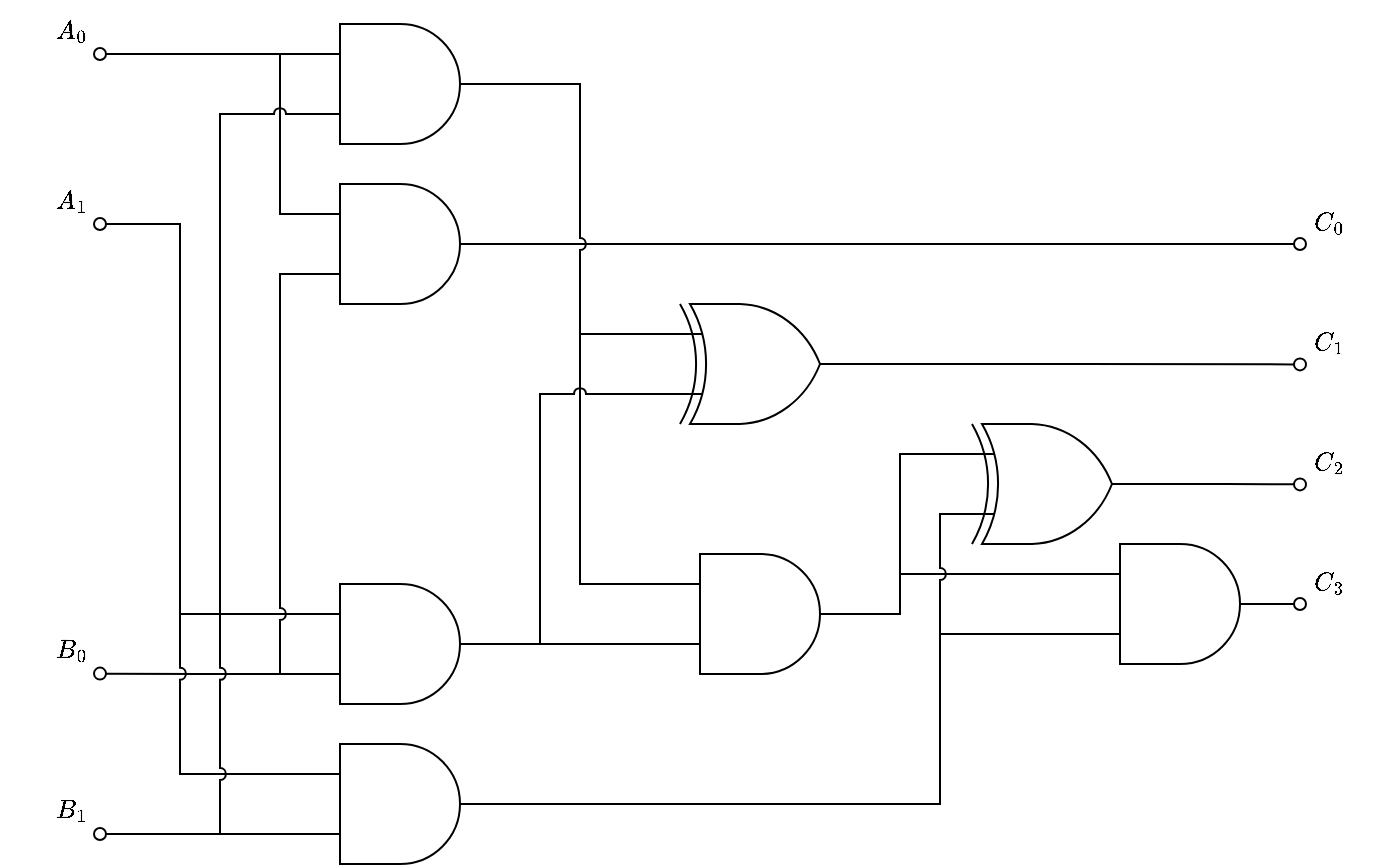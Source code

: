 <mxfile version="22.0.3" type="device">
  <diagram name="Page-1" id="Pb8_7SmJGNb9k1F2wbho">
    <mxGraphModel dx="989" dy="578" grid="1" gridSize="10" guides="1" tooltips="1" connect="1" arrows="1" fold="1" page="1" pageScale="1" pageWidth="850" pageHeight="1100" math="1" shadow="0">
      <root>
        <mxCell id="0" />
        <mxCell id="1" parent="0" />
        <mxCell id="Y6_Wa39XtcyfBErVjZHu-26" style="edgeStyle=orthogonalEdgeStyle;shape=connector;rounded=0;orthogonalLoop=1;jettySize=auto;html=1;exitX=0;exitY=0.25;exitDx=0;exitDy=0;exitPerimeter=0;labelBackgroundColor=default;strokeColor=default;align=center;verticalAlign=middle;fontFamily=Helvetica;fontSize=11;fontColor=default;endArrow=oval;endFill=0;" edge="1" parent="1" source="Y6_Wa39XtcyfBErVjZHu-1">
          <mxGeometry relative="1" as="geometry">
            <mxPoint x="120" y="265" as="targetPoint" />
          </mxGeometry>
        </mxCell>
        <mxCell id="Y6_Wa39XtcyfBErVjZHu-1" value="" style="verticalLabelPosition=bottom;shadow=0;dashed=0;align=center;html=1;verticalAlign=top;shape=mxgraph.electrical.logic_gates.logic_gate;operation=and;" vertex="1" parent="1">
          <mxGeometry x="220" y="250" width="100" height="60" as="geometry" />
        </mxCell>
        <mxCell id="Y6_Wa39XtcyfBErVjZHu-11" style="edgeStyle=orthogonalEdgeStyle;shape=connector;rounded=0;orthogonalLoop=1;jettySize=auto;html=1;exitX=1;exitY=0.5;exitDx=0;exitDy=0;exitPerimeter=0;labelBackgroundColor=default;strokeColor=default;align=center;verticalAlign=middle;fontFamily=Helvetica;fontSize=11;fontColor=default;endArrow=oval;endFill=0;" edge="1" parent="1" source="Y6_Wa39XtcyfBErVjZHu-2">
          <mxGeometry relative="1" as="geometry">
            <mxPoint x="720" y="420.2" as="targetPoint" />
          </mxGeometry>
        </mxCell>
        <mxCell id="Y6_Wa39XtcyfBErVjZHu-2" value="" style="verticalLabelPosition=bottom;shadow=0;dashed=0;align=center;html=1;verticalAlign=top;shape=mxgraph.electrical.logic_gates.logic_gate;operation=xor;" vertex="1" parent="1">
          <mxGeometry x="400" y="390" width="100" height="60" as="geometry" />
        </mxCell>
        <mxCell id="Y6_Wa39XtcyfBErVjZHu-9" style="edgeStyle=orthogonalEdgeStyle;rounded=0;orthogonalLoop=1;jettySize=auto;html=1;exitX=1;exitY=0.5;exitDx=0;exitDy=0;exitPerimeter=0;endArrow=oval;endFill=0;jumpStyle=arc;" edge="1" parent="1" source="Y6_Wa39XtcyfBErVjZHu-3">
          <mxGeometry relative="1" as="geometry">
            <mxPoint x="720" y="360" as="targetPoint" />
          </mxGeometry>
        </mxCell>
        <mxCell id="Y6_Wa39XtcyfBErVjZHu-3" value="" style="verticalLabelPosition=bottom;shadow=0;dashed=0;align=center;html=1;verticalAlign=top;shape=mxgraph.electrical.logic_gates.logic_gate;operation=and;" vertex="1" parent="1">
          <mxGeometry x="220" y="330" width="100" height="60" as="geometry" />
        </mxCell>
        <mxCell id="Y6_Wa39XtcyfBErVjZHu-29" style="edgeStyle=orthogonalEdgeStyle;shape=connector;rounded=0;orthogonalLoop=1;jettySize=auto;html=1;exitX=0;exitY=0.25;exitDx=0;exitDy=0;exitPerimeter=0;labelBackgroundColor=default;strokeColor=default;align=center;verticalAlign=middle;fontFamily=Helvetica;fontSize=11;fontColor=default;endArrow=oval;endFill=0;jumpStyle=arc;" edge="1" parent="1" source="Y6_Wa39XtcyfBErVjZHu-4">
          <mxGeometry relative="1" as="geometry">
            <mxPoint x="120" y="350" as="targetPoint" />
            <Array as="points">
              <mxPoint x="160" y="545" />
              <mxPoint x="160" y="350" />
            </Array>
          </mxGeometry>
        </mxCell>
        <mxCell id="Y6_Wa39XtcyfBErVjZHu-32" style="edgeStyle=orthogonalEdgeStyle;shape=connector;rounded=0;orthogonalLoop=1;jettySize=auto;html=1;exitX=0;exitY=0.75;exitDx=0;exitDy=0;exitPerimeter=0;labelBackgroundColor=default;strokeColor=default;align=center;verticalAlign=middle;fontFamily=Helvetica;fontSize=11;fontColor=default;endArrow=oval;endFill=0;" edge="1" parent="1" source="Y6_Wa39XtcyfBErVjZHu-4">
          <mxGeometry relative="1" as="geometry">
            <mxPoint x="120" y="574.81" as="targetPoint" />
          </mxGeometry>
        </mxCell>
        <mxCell id="Y6_Wa39XtcyfBErVjZHu-4" value="" style="verticalLabelPosition=bottom;shadow=0;dashed=0;align=center;html=1;verticalAlign=top;shape=mxgraph.electrical.logic_gates.logic_gate;operation=and;" vertex="1" parent="1">
          <mxGeometry x="220" y="530" width="100" height="60" as="geometry" />
        </mxCell>
        <mxCell id="Y6_Wa39XtcyfBErVjZHu-37" style="edgeStyle=orthogonalEdgeStyle;shape=connector;rounded=0;orthogonalLoop=1;jettySize=auto;html=1;exitX=0;exitY=0.75;exitDx=0;exitDy=0;exitPerimeter=0;labelBackgroundColor=default;strokeColor=default;align=center;verticalAlign=middle;fontFamily=Helvetica;fontSize=11;fontColor=default;endArrow=oval;endFill=0;" edge="1" parent="1" source="Y6_Wa39XtcyfBErVjZHu-5">
          <mxGeometry relative="1" as="geometry">
            <mxPoint x="120" y="655" as="targetPoint" />
          </mxGeometry>
        </mxCell>
        <mxCell id="Y6_Wa39XtcyfBErVjZHu-5" value="" style="verticalLabelPosition=bottom;shadow=0;dashed=0;align=center;html=1;verticalAlign=top;shape=mxgraph.electrical.logic_gates.logic_gate;operation=and;" vertex="1" parent="1">
          <mxGeometry x="220" y="610" width="100" height="60" as="geometry" />
        </mxCell>
        <mxCell id="Y6_Wa39XtcyfBErVjZHu-12" style="edgeStyle=orthogonalEdgeStyle;shape=connector;rounded=0;orthogonalLoop=1;jettySize=auto;html=1;exitX=1;exitY=0.5;exitDx=0;exitDy=0;exitPerimeter=0;labelBackgroundColor=default;strokeColor=default;align=center;verticalAlign=middle;fontFamily=Helvetica;fontSize=11;fontColor=default;endArrow=oval;endFill=0;" edge="1" parent="1" source="Y6_Wa39XtcyfBErVjZHu-6">
          <mxGeometry relative="1" as="geometry">
            <mxPoint x="720" y="480.2" as="targetPoint" />
          </mxGeometry>
        </mxCell>
        <mxCell id="Y6_Wa39XtcyfBErVjZHu-6" value="" style="verticalLabelPosition=bottom;shadow=0;dashed=0;align=center;html=1;verticalAlign=top;shape=mxgraph.electrical.logic_gates.logic_gate;operation=xor;" vertex="1" parent="1">
          <mxGeometry x="546" y="450" width="100" height="60" as="geometry" />
        </mxCell>
        <mxCell id="Y6_Wa39XtcyfBErVjZHu-13" style="edgeStyle=orthogonalEdgeStyle;shape=connector;rounded=0;orthogonalLoop=1;jettySize=auto;html=1;exitX=1;exitY=0.5;exitDx=0;exitDy=0;exitPerimeter=0;labelBackgroundColor=default;strokeColor=default;align=center;verticalAlign=middle;fontFamily=Helvetica;fontSize=11;fontColor=default;endArrow=oval;endFill=0;" edge="1" parent="1" source="Y6_Wa39XtcyfBErVjZHu-7">
          <mxGeometry relative="1" as="geometry">
            <mxPoint x="720" y="540" as="targetPoint" />
          </mxGeometry>
        </mxCell>
        <mxCell id="Y6_Wa39XtcyfBErVjZHu-7" value="" style="verticalLabelPosition=bottom;shadow=0;dashed=0;align=center;html=1;verticalAlign=top;shape=mxgraph.electrical.logic_gates.logic_gate;operation=and;" vertex="1" parent="1">
          <mxGeometry x="610" y="510" width="100" height="60" as="geometry" />
        </mxCell>
        <mxCell id="Y6_Wa39XtcyfBErVjZHu-8" value="" style="verticalLabelPosition=bottom;shadow=0;dashed=0;align=center;html=1;verticalAlign=top;shape=mxgraph.electrical.logic_gates.logic_gate;operation=and;" vertex="1" parent="1">
          <mxGeometry x="400" y="515" width="100" height="60" as="geometry" />
        </mxCell>
        <mxCell id="Y6_Wa39XtcyfBErVjZHu-10" style="edgeStyle=orthogonalEdgeStyle;rounded=0;orthogonalLoop=1;jettySize=auto;html=1;exitX=1;exitY=0.5;exitDx=0;exitDy=0;exitPerimeter=0;entryX=0;entryY=0.25;entryDx=0;entryDy=0;entryPerimeter=0;endArrow=none;endFill=0;" edge="1" parent="1" source="Y6_Wa39XtcyfBErVjZHu-8" target="Y6_Wa39XtcyfBErVjZHu-7">
          <mxGeometry relative="1" as="geometry">
            <Array as="points">
              <mxPoint x="520" y="545" />
              <mxPoint x="520" y="525" />
            </Array>
          </mxGeometry>
        </mxCell>
        <mxCell id="Y6_Wa39XtcyfBErVjZHu-14" style="edgeStyle=orthogonalEdgeStyle;shape=connector;rounded=0;orthogonalLoop=1;jettySize=auto;html=1;exitX=1;exitY=0.5;exitDx=0;exitDy=0;exitPerimeter=0;entryX=0;entryY=0.25;entryDx=0;entryDy=0;entryPerimeter=0;labelBackgroundColor=default;strokeColor=default;align=center;verticalAlign=middle;fontFamily=Helvetica;fontSize=11;fontColor=default;endArrow=none;endFill=0;jumpStyle=arc;" edge="1" parent="1" source="Y6_Wa39XtcyfBErVjZHu-1" target="Y6_Wa39XtcyfBErVjZHu-2">
          <mxGeometry relative="1" as="geometry" />
        </mxCell>
        <mxCell id="Y6_Wa39XtcyfBErVjZHu-15" style="edgeStyle=orthogonalEdgeStyle;shape=connector;rounded=0;orthogonalLoop=1;jettySize=auto;html=1;exitX=0;exitY=0.25;exitDx=0;exitDy=0;exitPerimeter=0;entryX=0;entryY=0.25;entryDx=0;entryDy=0;entryPerimeter=0;labelBackgroundColor=default;strokeColor=default;align=center;verticalAlign=middle;fontFamily=Helvetica;fontSize=11;fontColor=default;endArrow=none;endFill=0;jumpStyle=arc;" edge="1" parent="1" source="Y6_Wa39XtcyfBErVjZHu-8" target="Y6_Wa39XtcyfBErVjZHu-2">
          <mxGeometry relative="1" as="geometry">
            <Array as="points">
              <mxPoint x="360" y="530" />
              <mxPoint x="360" y="405" />
            </Array>
          </mxGeometry>
        </mxCell>
        <mxCell id="Y6_Wa39XtcyfBErVjZHu-16" style="edgeStyle=orthogonalEdgeStyle;shape=connector;rounded=0;orthogonalLoop=1;jettySize=auto;html=1;exitX=1;exitY=0.5;exitDx=0;exitDy=0;exitPerimeter=0;entryX=0;entryY=0.75;entryDx=0;entryDy=0;entryPerimeter=0;labelBackgroundColor=default;strokeColor=default;align=center;verticalAlign=middle;fontFamily=Helvetica;fontSize=11;fontColor=default;endArrow=none;endFill=0;jumpStyle=arc;" edge="1" parent="1" source="Y6_Wa39XtcyfBErVjZHu-4" target="Y6_Wa39XtcyfBErVjZHu-2">
          <mxGeometry relative="1" as="geometry">
            <Array as="points">
              <mxPoint x="340" y="560" />
              <mxPoint x="340" y="435" />
            </Array>
          </mxGeometry>
        </mxCell>
        <mxCell id="Y6_Wa39XtcyfBErVjZHu-17" style="edgeStyle=orthogonalEdgeStyle;shape=connector;rounded=0;orthogonalLoop=1;jettySize=auto;html=1;exitX=0;exitY=0.75;exitDx=0;exitDy=0;exitPerimeter=0;entryX=1;entryY=0.5;entryDx=0;entryDy=0;entryPerimeter=0;labelBackgroundColor=default;strokeColor=default;align=center;verticalAlign=middle;fontFamily=Helvetica;fontSize=11;fontColor=default;endArrow=none;endFill=0;" edge="1" parent="1" source="Y6_Wa39XtcyfBErVjZHu-8" target="Y6_Wa39XtcyfBErVjZHu-4">
          <mxGeometry relative="1" as="geometry" />
        </mxCell>
        <mxCell id="Y6_Wa39XtcyfBErVjZHu-19" style="edgeStyle=orthogonalEdgeStyle;shape=connector;rounded=0;orthogonalLoop=1;jettySize=auto;html=1;exitX=1;exitY=0.5;exitDx=0;exitDy=0;exitPerimeter=0;entryX=0;entryY=0.25;entryDx=0;entryDy=0;entryPerimeter=0;labelBackgroundColor=default;strokeColor=default;align=center;verticalAlign=middle;fontFamily=Helvetica;fontSize=11;fontColor=default;endArrow=none;endFill=0;" edge="1" parent="1" source="Y6_Wa39XtcyfBErVjZHu-8" target="Y6_Wa39XtcyfBErVjZHu-6">
          <mxGeometry relative="1" as="geometry">
            <Array as="points">
              <mxPoint x="520" y="545" />
              <mxPoint x="520" y="465" />
            </Array>
          </mxGeometry>
        </mxCell>
        <mxCell id="Y6_Wa39XtcyfBErVjZHu-20" style="edgeStyle=orthogonalEdgeStyle;shape=connector;rounded=0;orthogonalLoop=1;jettySize=auto;html=1;exitX=0;exitY=0.75;exitDx=0;exitDy=0;exitPerimeter=0;entryX=0;entryY=0.75;entryDx=0;entryDy=0;entryPerimeter=0;labelBackgroundColor=default;strokeColor=default;align=center;verticalAlign=middle;fontFamily=Helvetica;fontSize=11;fontColor=default;endArrow=none;endFill=0;jumpStyle=arc;" edge="1" parent="1" source="Y6_Wa39XtcyfBErVjZHu-7" target="Y6_Wa39XtcyfBErVjZHu-6">
          <mxGeometry relative="1" as="geometry">
            <Array as="points">
              <mxPoint x="540" y="555" />
              <mxPoint x="540" y="495" />
            </Array>
          </mxGeometry>
        </mxCell>
        <mxCell id="Y6_Wa39XtcyfBErVjZHu-21" style="edgeStyle=orthogonalEdgeStyle;shape=connector;rounded=0;orthogonalLoop=1;jettySize=auto;html=1;exitX=1;exitY=0.5;exitDx=0;exitDy=0;exitPerimeter=0;entryX=0;entryY=0.75;entryDx=0;entryDy=0;entryPerimeter=0;labelBackgroundColor=default;strokeColor=default;align=center;verticalAlign=middle;fontFamily=Helvetica;fontSize=11;fontColor=default;endArrow=none;endFill=0;" edge="1" parent="1" source="Y6_Wa39XtcyfBErVjZHu-5" target="Y6_Wa39XtcyfBErVjZHu-7">
          <mxGeometry relative="1" as="geometry">
            <Array as="points">
              <mxPoint x="540" y="640" />
              <mxPoint x="540" y="555" />
            </Array>
          </mxGeometry>
        </mxCell>
        <mxCell id="Y6_Wa39XtcyfBErVjZHu-22" style="edgeStyle=orthogonalEdgeStyle;shape=connector;rounded=0;orthogonalLoop=1;jettySize=auto;html=1;exitX=0;exitY=0.25;exitDx=0;exitDy=0;exitPerimeter=0;entryX=0;entryY=0.25;entryDx=0;entryDy=0;entryPerimeter=0;labelBackgroundColor=default;strokeColor=default;align=center;verticalAlign=middle;fontFamily=Helvetica;fontSize=11;fontColor=default;endArrow=none;endFill=0;" edge="1" parent="1" source="Y6_Wa39XtcyfBErVjZHu-3" target="Y6_Wa39XtcyfBErVjZHu-1">
          <mxGeometry relative="1" as="geometry">
            <Array as="points">
              <mxPoint x="210" y="345" />
              <mxPoint x="210" y="265" />
            </Array>
          </mxGeometry>
        </mxCell>
        <mxCell id="Y6_Wa39XtcyfBErVjZHu-30" style="edgeStyle=orthogonalEdgeStyle;shape=connector;rounded=0;orthogonalLoop=1;jettySize=auto;html=1;exitX=0;exitY=0.25;exitDx=0;exitDy=0;exitPerimeter=0;entryX=0;entryY=0.25;entryDx=0;entryDy=0;entryPerimeter=0;labelBackgroundColor=default;strokeColor=default;align=center;verticalAlign=middle;fontFamily=Helvetica;fontSize=11;fontColor=default;endArrow=none;endFill=0;jumpStyle=arc;" edge="1" parent="1" source="Y6_Wa39XtcyfBErVjZHu-4" target="Y6_Wa39XtcyfBErVjZHu-5">
          <mxGeometry relative="1" as="geometry">
            <Array as="points">
              <mxPoint x="160" y="545" />
              <mxPoint x="160" y="625" />
            </Array>
          </mxGeometry>
        </mxCell>
        <mxCell id="Y6_Wa39XtcyfBErVjZHu-34" style="edgeStyle=orthogonalEdgeStyle;shape=connector;rounded=0;orthogonalLoop=1;jettySize=auto;html=1;exitX=0;exitY=0.75;exitDx=0;exitDy=0;exitPerimeter=0;entryX=0;entryY=0.75;entryDx=0;entryDy=0;entryPerimeter=0;labelBackgroundColor=default;strokeColor=default;align=center;verticalAlign=middle;fontFamily=Helvetica;fontSize=11;fontColor=default;endArrow=none;endFill=0;jumpStyle=arc;" edge="1" parent="1" source="Y6_Wa39XtcyfBErVjZHu-3" target="Y6_Wa39XtcyfBErVjZHu-4">
          <mxGeometry relative="1" as="geometry">
            <Array as="points">
              <mxPoint x="210" y="375" />
              <mxPoint x="210" y="575" />
            </Array>
          </mxGeometry>
        </mxCell>
        <mxCell id="Y6_Wa39XtcyfBErVjZHu-36" style="edgeStyle=orthogonalEdgeStyle;shape=connector;rounded=0;orthogonalLoop=1;jettySize=auto;html=1;exitX=0;exitY=0.75;exitDx=0;exitDy=0;exitPerimeter=0;entryX=0;entryY=0.75;entryDx=0;entryDy=0;entryPerimeter=0;labelBackgroundColor=default;strokeColor=default;align=center;verticalAlign=middle;fontFamily=Helvetica;fontSize=11;fontColor=default;endArrow=none;endFill=0;jumpStyle=arc;" edge="1" parent="1" source="Y6_Wa39XtcyfBErVjZHu-1" target="Y6_Wa39XtcyfBErVjZHu-5">
          <mxGeometry relative="1" as="geometry">
            <Array as="points">
              <mxPoint x="180" y="295" />
              <mxPoint x="180" y="655" />
            </Array>
          </mxGeometry>
        </mxCell>
        <mxCell id="Y6_Wa39XtcyfBErVjZHu-38" value="$$A_0$$" style="text;html=1;align=center;verticalAlign=middle;resizable=0;points=[];autosize=1;strokeColor=none;fillColor=none;fontSize=11;fontFamily=Helvetica;fontColor=default;" vertex="1" parent="1">
          <mxGeometry x="70" y="238" width="70" height="30" as="geometry" />
        </mxCell>
        <mxCell id="Y6_Wa39XtcyfBErVjZHu-39" value="$$A_1$$" style="text;html=1;align=center;verticalAlign=middle;resizable=0;points=[];autosize=1;strokeColor=none;fillColor=none;fontSize=11;fontFamily=Helvetica;fontColor=default;" vertex="1" parent="1">
          <mxGeometry x="70" y="323" width="70" height="30" as="geometry" />
        </mxCell>
        <mxCell id="Y6_Wa39XtcyfBErVjZHu-40" value="$$B_0$$" style="text;html=1;align=center;verticalAlign=middle;resizable=0;points=[];autosize=1;strokeColor=none;fillColor=none;fontSize=11;fontFamily=Helvetica;fontColor=default;" vertex="1" parent="1">
          <mxGeometry x="70" y="548" width="70" height="30" as="geometry" />
        </mxCell>
        <mxCell id="Y6_Wa39XtcyfBErVjZHu-41" value="$$B_1$$" style="text;html=1;align=center;verticalAlign=middle;resizable=0;points=[];autosize=1;strokeColor=none;fillColor=none;fontSize=11;fontFamily=Helvetica;fontColor=default;" vertex="1" parent="1">
          <mxGeometry x="70" y="628" width="70" height="30" as="geometry" />
        </mxCell>
        <mxCell id="Y6_Wa39XtcyfBErVjZHu-42" value="$$C_0$$" style="text;html=1;align=center;verticalAlign=middle;resizable=0;points=[];autosize=1;strokeColor=none;fillColor=none;fontSize=11;fontFamily=Helvetica;fontColor=default;" vertex="1" parent="1">
          <mxGeometry x="699" y="334" width="70" height="30" as="geometry" />
        </mxCell>
        <mxCell id="Y6_Wa39XtcyfBErVjZHu-43" value="$$C_1$$" style="text;html=1;align=center;verticalAlign=middle;resizable=0;points=[];autosize=1;strokeColor=none;fillColor=none;fontSize=11;fontFamily=Helvetica;fontColor=default;" vertex="1" parent="1">
          <mxGeometry x="699" y="394" width="70" height="30" as="geometry" />
        </mxCell>
        <mxCell id="Y6_Wa39XtcyfBErVjZHu-44" value="$$C_2$$" style="text;html=1;align=center;verticalAlign=middle;resizable=0;points=[];autosize=1;strokeColor=none;fillColor=none;fontSize=11;fontFamily=Helvetica;fontColor=default;" vertex="1" parent="1">
          <mxGeometry x="699" y="454" width="70" height="30" as="geometry" />
        </mxCell>
        <mxCell id="Y6_Wa39XtcyfBErVjZHu-45" value="$$C_3$$" style="text;html=1;align=center;verticalAlign=middle;resizable=0;points=[];autosize=1;strokeColor=none;fillColor=none;fontSize=11;fontFamily=Helvetica;fontColor=default;" vertex="1" parent="1">
          <mxGeometry x="699" y="514" width="70" height="30" as="geometry" />
        </mxCell>
      </root>
    </mxGraphModel>
  </diagram>
</mxfile>
